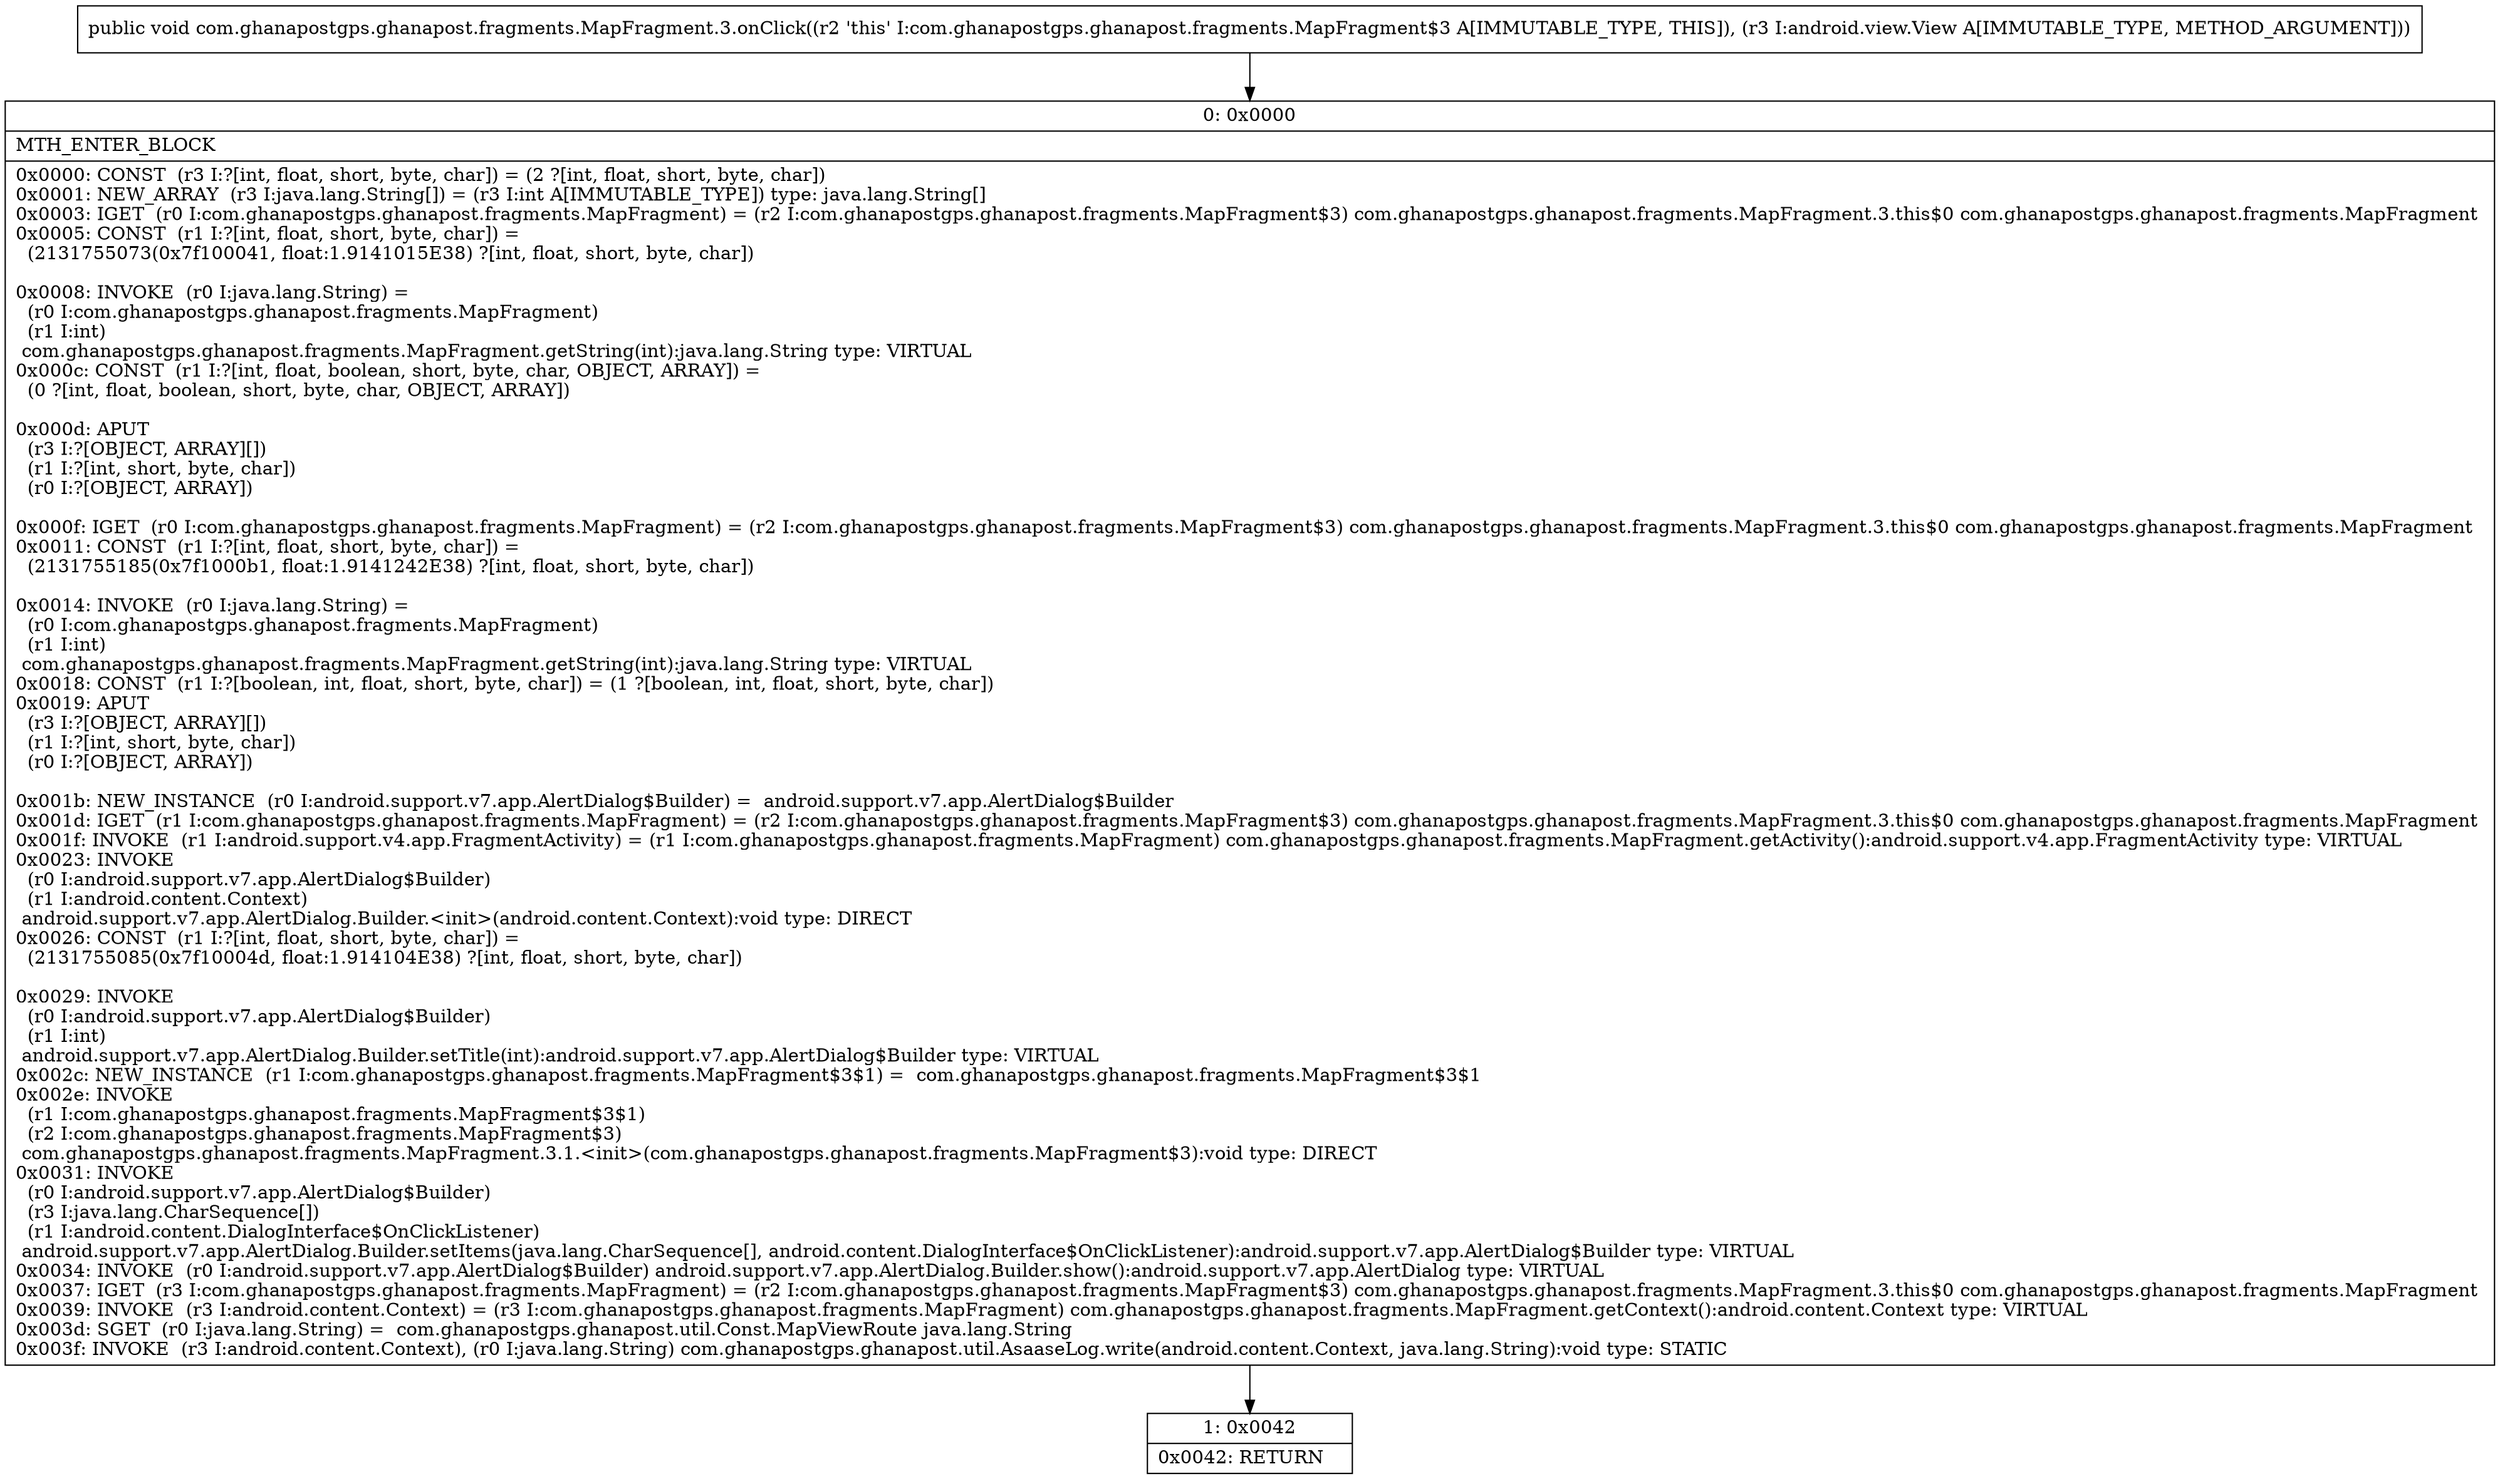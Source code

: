 digraph "CFG forcom.ghanapostgps.ghanapost.fragments.MapFragment.3.onClick(Landroid\/view\/View;)V" {
Node_0 [shape=record,label="{0\:\ 0x0000|MTH_ENTER_BLOCK\l|0x0000: CONST  (r3 I:?[int, float, short, byte, char]) = (2 ?[int, float, short, byte, char]) \l0x0001: NEW_ARRAY  (r3 I:java.lang.String[]) = (r3 I:int A[IMMUTABLE_TYPE]) type: java.lang.String[] \l0x0003: IGET  (r0 I:com.ghanapostgps.ghanapost.fragments.MapFragment) = (r2 I:com.ghanapostgps.ghanapost.fragments.MapFragment$3) com.ghanapostgps.ghanapost.fragments.MapFragment.3.this$0 com.ghanapostgps.ghanapost.fragments.MapFragment \l0x0005: CONST  (r1 I:?[int, float, short, byte, char]) = \l  (2131755073(0x7f100041, float:1.9141015E38) ?[int, float, short, byte, char])\l \l0x0008: INVOKE  (r0 I:java.lang.String) = \l  (r0 I:com.ghanapostgps.ghanapost.fragments.MapFragment)\l  (r1 I:int)\l com.ghanapostgps.ghanapost.fragments.MapFragment.getString(int):java.lang.String type: VIRTUAL \l0x000c: CONST  (r1 I:?[int, float, boolean, short, byte, char, OBJECT, ARRAY]) = \l  (0 ?[int, float, boolean, short, byte, char, OBJECT, ARRAY])\l \l0x000d: APUT  \l  (r3 I:?[OBJECT, ARRAY][])\l  (r1 I:?[int, short, byte, char])\l  (r0 I:?[OBJECT, ARRAY])\l \l0x000f: IGET  (r0 I:com.ghanapostgps.ghanapost.fragments.MapFragment) = (r2 I:com.ghanapostgps.ghanapost.fragments.MapFragment$3) com.ghanapostgps.ghanapost.fragments.MapFragment.3.this$0 com.ghanapostgps.ghanapost.fragments.MapFragment \l0x0011: CONST  (r1 I:?[int, float, short, byte, char]) = \l  (2131755185(0x7f1000b1, float:1.9141242E38) ?[int, float, short, byte, char])\l \l0x0014: INVOKE  (r0 I:java.lang.String) = \l  (r0 I:com.ghanapostgps.ghanapost.fragments.MapFragment)\l  (r1 I:int)\l com.ghanapostgps.ghanapost.fragments.MapFragment.getString(int):java.lang.String type: VIRTUAL \l0x0018: CONST  (r1 I:?[boolean, int, float, short, byte, char]) = (1 ?[boolean, int, float, short, byte, char]) \l0x0019: APUT  \l  (r3 I:?[OBJECT, ARRAY][])\l  (r1 I:?[int, short, byte, char])\l  (r0 I:?[OBJECT, ARRAY])\l \l0x001b: NEW_INSTANCE  (r0 I:android.support.v7.app.AlertDialog$Builder) =  android.support.v7.app.AlertDialog$Builder \l0x001d: IGET  (r1 I:com.ghanapostgps.ghanapost.fragments.MapFragment) = (r2 I:com.ghanapostgps.ghanapost.fragments.MapFragment$3) com.ghanapostgps.ghanapost.fragments.MapFragment.3.this$0 com.ghanapostgps.ghanapost.fragments.MapFragment \l0x001f: INVOKE  (r1 I:android.support.v4.app.FragmentActivity) = (r1 I:com.ghanapostgps.ghanapost.fragments.MapFragment) com.ghanapostgps.ghanapost.fragments.MapFragment.getActivity():android.support.v4.app.FragmentActivity type: VIRTUAL \l0x0023: INVOKE  \l  (r0 I:android.support.v7.app.AlertDialog$Builder)\l  (r1 I:android.content.Context)\l android.support.v7.app.AlertDialog.Builder.\<init\>(android.content.Context):void type: DIRECT \l0x0026: CONST  (r1 I:?[int, float, short, byte, char]) = \l  (2131755085(0x7f10004d, float:1.914104E38) ?[int, float, short, byte, char])\l \l0x0029: INVOKE  \l  (r0 I:android.support.v7.app.AlertDialog$Builder)\l  (r1 I:int)\l android.support.v7.app.AlertDialog.Builder.setTitle(int):android.support.v7.app.AlertDialog$Builder type: VIRTUAL \l0x002c: NEW_INSTANCE  (r1 I:com.ghanapostgps.ghanapost.fragments.MapFragment$3$1) =  com.ghanapostgps.ghanapost.fragments.MapFragment$3$1 \l0x002e: INVOKE  \l  (r1 I:com.ghanapostgps.ghanapost.fragments.MapFragment$3$1)\l  (r2 I:com.ghanapostgps.ghanapost.fragments.MapFragment$3)\l com.ghanapostgps.ghanapost.fragments.MapFragment.3.1.\<init\>(com.ghanapostgps.ghanapost.fragments.MapFragment$3):void type: DIRECT \l0x0031: INVOKE  \l  (r0 I:android.support.v7.app.AlertDialog$Builder)\l  (r3 I:java.lang.CharSequence[])\l  (r1 I:android.content.DialogInterface$OnClickListener)\l android.support.v7.app.AlertDialog.Builder.setItems(java.lang.CharSequence[], android.content.DialogInterface$OnClickListener):android.support.v7.app.AlertDialog$Builder type: VIRTUAL \l0x0034: INVOKE  (r0 I:android.support.v7.app.AlertDialog$Builder) android.support.v7.app.AlertDialog.Builder.show():android.support.v7.app.AlertDialog type: VIRTUAL \l0x0037: IGET  (r3 I:com.ghanapostgps.ghanapost.fragments.MapFragment) = (r2 I:com.ghanapostgps.ghanapost.fragments.MapFragment$3) com.ghanapostgps.ghanapost.fragments.MapFragment.3.this$0 com.ghanapostgps.ghanapost.fragments.MapFragment \l0x0039: INVOKE  (r3 I:android.content.Context) = (r3 I:com.ghanapostgps.ghanapost.fragments.MapFragment) com.ghanapostgps.ghanapost.fragments.MapFragment.getContext():android.content.Context type: VIRTUAL \l0x003d: SGET  (r0 I:java.lang.String) =  com.ghanapostgps.ghanapost.util.Const.MapViewRoute java.lang.String \l0x003f: INVOKE  (r3 I:android.content.Context), (r0 I:java.lang.String) com.ghanapostgps.ghanapost.util.AsaaseLog.write(android.content.Context, java.lang.String):void type: STATIC \l}"];
Node_1 [shape=record,label="{1\:\ 0x0042|0x0042: RETURN   \l}"];
MethodNode[shape=record,label="{public void com.ghanapostgps.ghanapost.fragments.MapFragment.3.onClick((r2 'this' I:com.ghanapostgps.ghanapost.fragments.MapFragment$3 A[IMMUTABLE_TYPE, THIS]), (r3 I:android.view.View A[IMMUTABLE_TYPE, METHOD_ARGUMENT])) }"];
MethodNode -> Node_0;
Node_0 -> Node_1;
}

